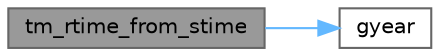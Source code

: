 digraph "tm_rtime_from_stime"
{
 // INTERACTIVE_SVG=YES
 // LATEX_PDF_SIZE
  bgcolor="transparent";
  edge [fontname=Helvetica,fontsize=10,labelfontname=Helvetica,labelfontsize=10];
  node [fontname=Helvetica,fontsize=10,shape=box,height=0.2,width=0.4];
  rankdir="LR";
  Node1 [id="Node000001",label="tm_rtime_from_stime",height=0.2,width=0.4,color="gray40", fillcolor="grey60", style="filled", fontcolor="black",tooltip="Get the real time from a system timestamp against the current epoch."];
  Node1 -> Node2 [id="edge1_Node000001_Node000002",color="steelblue1",style="solid",tooltip=" "];
  Node2 [id="Node000002",label="gyear",height=0.2,width=0.4,color="grey40", fillcolor="white", style="filled",URL="$time_8c.html#aba7781d07224c57d92365ae80f69421a",tooltip=" "];
}
